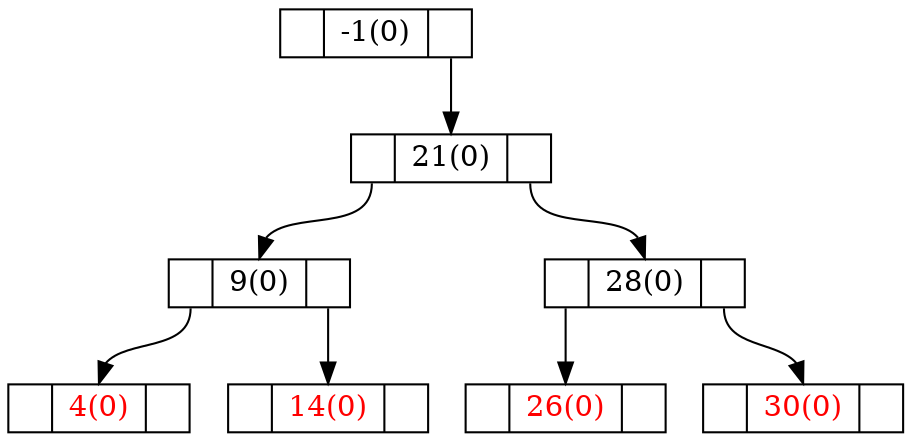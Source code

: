 digraph G {
node [shape = record, height = .1, color = "black"];
-1[label = "<L> |<D> -1(0)|<R> "];
21[label = "<L> |<D> 21(0)|<R> "];
9[label = "<L> |<D> 9(0)|<R> "];
28[label = "<L> |<D> 28(0)|<R> "];
4[label = "<L> |<D> 4(0)|<R> ",fontcolor="red"];
14[label = "<L> |<D> 14(0)|<R> ",fontcolor="red"];
26[label = "<L> |<D> 26(0)|<R> ",fontcolor="red"];
30[label = "<L> |<D> 30(0)|<R> ",fontcolor="red"];
"-1":R -> "21":D;
"21":L -> "9":D;
"21":R -> "28":D;
"9":L -> "4":D;
"9":R -> "14":D;
"28":L -> "26":D;
"28":R -> "30":D;
}
